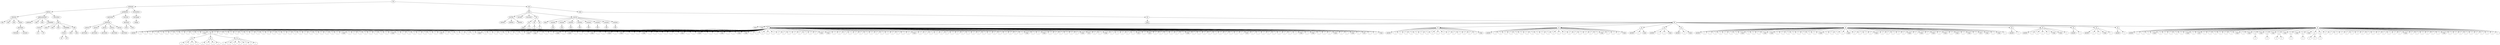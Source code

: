 digraph Tree {
	"t0" [label = "TEI"];
	"t1" [label = "teiHeader"];
	"t2" [label = "fileDesc"];
	"t3" [label = "titleStmt"];
	"t4" [label = "title"];
	"t5" [label = "title"];
	"t6" [label = "title"];
	"t7" [label = "author"];
	"t8" [label = "persName"];
	"t9" [label = "forename"];
	"t10" [label = "surname"];
	"t11" [label = "publicationStmt"];
	"t12" [label = "publisher"];
	"t13" [label = "idno"];
	"t14" [label = "idno"];
	"t15" [label = "availability"];
	"t16" [label = "licence"];
	"t17" [label = "ab"];
	"t18" [label = "ref"];
	"t19" [label = "sourceDesc"];
	"t20" [label = "bibl"];
	"t21" [label = "name"];
	"t22" [label = "idno"];
	"t23" [label = "idno"];
	"t24" [label = "availability"];
	"t25" [label = "licence"];
	"t26" [label = "ab"];
	"t27" [label = "ref"];
	"t28" [label = "bibl"];
	"t29" [label = "date"];
	"t30" [label = "idno"];
	"t31" [label = "profileDesc"];
	"t32" [label = "particDesc"];
	"t33" [label = "listPerson"];
	"t34" [label = "person"];
	"t35" [label = "persName"];
	"t36" [label = "person"];
	"t37" [label = "persName"];
	"t38" [label = "person"];
	"t39" [label = "persName"];
	"t40" [label = "person"];
	"t41" [label = "persName"];
	"t42" [label = "person"];
	"t43" [label = "persName"];
	"t44" [label = "textClass"];
	"t45" [label = "keywords"];
	"t46" [label = "term"];
	"t47" [label = "term"];
	"t48" [label = "revisionDesc"];
	"t49" [label = "listChange"];
	"t50" [label = "change"];
	"t51" [label = "text"];
	"t52" [label = "front"];
	"t53" [label = "docTitle"];
	"t54" [label = "titlePart"];
	"t55" [label = "titlePart"];
	"t56" [label = "titlePart"];
	"t57" [label = "docDate"];
	"t58" [label = "docAuthor"];
	"t59" [label = "div"];
	"t60" [label = "div"];
	"t61" [label = "head"];
	"t62" [label = "p"];
	"t63" [label = "div"];
	"t64" [label = "p"];
	"t65" [label = "div"];
	"t66" [label = "p"];
	"t67" [label = "castList"];
	"t68" [label = "head"];
	"t69" [label = "castItem"];
	"t70" [label = "role"];
	"t71" [label = "castItem"];
	"t72" [label = "role"];
	"t73" [label = "castItem"];
	"t74" [label = "role"];
	"t75" [label = "castItem"];
	"t76" [label = "role"];
	"t77" [label = "castItem"];
	"t78" [label = "role"];
	"t79" [label = "castItem"];
	"t80" [label = "role"];
	"t81" [label = "castItem"];
	"t82" [label = "role"];
	"t83" [label = "castItem"];
	"t84" [label = "role"];
	"t85" [label = "body"];
	"t86" [label = "div"];
	"t87" [label = "head"];
	"t88" [label = "div"];
	"t89" [label = "head"];
	"t90" [label = "stage"];
	"t91" [label = "sp"];
	"t92" [label = "speaker"];
	"t93" [label = "l"];
	"t94" [label = "l"];
	"t95" [label = "l"];
	"t96" [label = "l"];
	"t97" [label = "l"];
	"t98" [label = "l"];
	"t99" [label = "l"];
	"t100" [label = "l"];
	"t101" [label = "l"];
	"t102" [label = "l"];
	"t103" [label = "l"];
	"t104" [label = "l"];
	"t105" [label = "stage"];
	"t106" [label = "ab"];
	"t107" [label = "lg"];
	"t108" [label = "l"];
	"t109" [label = "l"];
	"t110" [label = "l"];
	"t111" [label = "l"];
	"t112" [label = "lg"];
	"t113" [label = "l"];
	"t114" [label = "l"];
	"t115" [label = "l"];
	"t116" [label = "l"];
	"t117" [label = "lg"];
	"t118" [label = "l"];
	"t119" [label = "l"];
	"t120" [label = "l"];
	"t121" [label = "l"];
	"t122" [label = "l"];
	"t123" [label = "l"];
	"t124" [label = "l"];
	"t125" [label = "l"];
	"t126" [label = "l"];
	"t127" [label = "l"];
	"t128" [label = "l"];
	"t129" [label = "l"];
	"t130" [label = "l"];
	"t131" [label = "l"];
	"t132" [label = "l"];
	"t133" [label = "l"];
	"t134" [label = "l"];
	"t135" [label = "l"];
	"t136" [label = "l"];
	"t137" [label = "l"];
	"t138" [label = "l"];
	"t139" [label = "l"];
	"t140" [label = "l"];
	"t141" [label = "l"];
	"t142" [label = "l"];
	"t143" [label = "l"];
	"t144" [label = "l"];
	"t145" [label = "l"];
	"t146" [label = "l"];
	"t147" [label = "l"];
	"t148" [label = "l"];
	"t149" [label = "stage"];
	"t150" [label = "l"];
	"t151" [label = "l"];
	"t152" [label = "l"];
	"t153" [label = "l"];
	"t154" [label = "l"];
	"t155" [label = "l"];
	"t156" [label = "l"];
	"t157" [label = "l"];
	"t158" [label = "stage"];
	"t159" [label = "l"];
	"t160" [label = "l"];
	"t161" [label = "l"];
	"t162" [label = "l"];
	"t163" [label = "l"];
	"t164" [label = "l"];
	"t165" [label = "l"];
	"t166" [label = "l"];
	"t167" [label = "note"];
	"t168" [label = "l"];
	"t169" [label = "l"];
	"t170" [label = "l"];
	"t171" [label = "l"];
	"t172" [label = "l"];
	"t173" [label = "l"];
	"t174" [label = "stage"];
	"t175" [label = "l"];
	"t176" [label = "l"];
	"t177" [label = "l"];
	"t178" [label = "l"];
	"t179" [label = "l"];
	"t180" [label = "l"];
	"t181" [label = "l"];
	"t182" [label = "l"];
	"t183" [label = "stage"];
	"t184" [label = "stage"];
	"t185" [label = "l"];
	"t186" [label = "l"];
	"t187" [label = "l"];
	"t188" [label = "stage"];
	"t189" [label = "l"];
	"t190" [label = "stage"];
	"t191" [label = "l"];
	"t192" [label = "l"];
	"t193" [label = "l"];
	"t194" [label = "stage"];
	"t195" [label = "l"];
	"t196" [label = "l"];
	"t197" [label = "stage"];
	"t198" [label = "l"];
	"t199" [label = "stage"];
	"t200" [label = "l"];
	"t201" [label = "l"];
	"t202" [label = "l"];
	"t203" [label = "stage"];
	"t204" [label = "l"];
	"t205" [label = "l"];
	"t206" [label = "l"];
	"t207" [label = "l"];
	"t208" [label = "l"];
	"t209" [label = "l"];
	"t210" [label = "stage"];
	"t211" [label = "l"];
	"t212" [label = "l"];
	"t213" [label = "stage"];
	"t214" [label = "l"];
	"t215" [label = "l"];
	"t216" [label = "l"];
	"t217" [label = "stage"];
	"t218" [label = "l"];
	"t219" [label = "l"];
	"t220" [label = "stage"];
	"t221" [label = "stage"];
	"t222" [label = "l"];
	"t223" [label = "l"];
	"t224" [label = "l"];
	"t225" [label = "l"];
	"t226" [label = "l"];
	"t227" [label = "l"];
	"t228" [label = "l"];
	"t229" [label = "l"];
	"t230" [label = "l"];
	"t231" [label = "l"];
	"t232" [label = "l"];
	"t233" [label = "l"];
	"t234" [label = "l"];
	"t235" [label = "stage"];
	"t236" [label = "stage"];
	"t237" [label = "l"];
	"t238" [label = "l"];
	"t239" [label = "l"];
	"t240" [label = "l"];
	"t241" [label = "l"];
	"t242" [label = "l"];
	"t243" [label = "l"];
	"t244" [label = "l"];
	"t245" [label = "l"];
	"t246" [label = "l"];
	"t247" [label = "l"];
	"t248" [label = "l"];
	"t249" [label = "l"];
	"t250" [label = "l"];
	"t251" [label = "l"];
	"t252" [label = "stage"];
	"t253" [label = "l"];
	"t254" [label = "l"];
	"t255" [label = "l"];
	"t256" [label = "l"];
	"t257" [label = "l"];
	"t258" [label = "l"];
	"t259" [label = "l"];
	"t260" [label = "l"];
	"t261" [label = "l"];
	"t262" [label = "l"];
	"t263" [label = "l"];
	"t264" [label = "l"];
	"t265" [label = "l"];
	"t266" [label = "l"];
	"t267" [label = "l"];
	"t268" [label = "l"];
	"t269" [label = "l"];
	"t270" [label = "l"];
	"t271" [label = "l"];
	"t272" [label = "l"];
	"t273" [label = "stage"];
	"t274" [label = "l"];
	"t275" [label = "l"];
	"t276" [label = "stage"];
	"t277" [label = "l"];
	"t278" [label = "l"];
	"t279" [label = "l"];
	"t280" [label = "l"];
	"t281" [label = "l"];
	"t282" [label = "l"];
	"t283" [label = "stage"];
	"t284" [label = "note"];
	"t285" [label = "l"];
	"t286" [label = "l"];
	"t287" [label = "stage"];
	"t288" [label = "l"];
	"t289" [label = "l"];
	"t290" [label = "l"];
	"t291" [label = "l"];
	"t292" [label = "l"];
	"t293" [label = "note"];
	"t294" [label = "l"];
	"t295" [label = "note"];
	"t296" [label = "l"];
	"t297" [label = "l"];
	"t298" [label = "l"];
	"t299" [label = "l"];
	"t300" [label = "l"];
	"t301" [label = "l"];
	"t302" [label = "stage"];
	"t303" [label = "l"];
	"t304" [label = "l"];
	"t305" [label = "l"];
	"t306" [label = "l"];
	"t307" [label = "l"];
	"t308" [label = "l"];
	"t309" [label = "l"];
	"t310" [label = "l"];
	"t311" [label = "l"];
	"t312" [label = "l"];
	"t313" [label = "note"];
	"t314" [label = "l"];
	"t315" [label = "l"];
	"t316" [label = "l"];
	"t317" [label = "l"];
	"t318" [label = "l"];
	"t319" [label = "l"];
	"t320" [label = "l"];
	"t321" [label = "l"];
	"t322" [label = "l"];
	"t323" [label = "stage"];
	"t324" [label = "l"];
	"t325" [label = "stage"];
	"t326" [label = "l"];
	"t327" [label = "l"];
	"t328" [label = "l"];
	"t329" [label = "stage"];
	"t330" [label = "l"];
	"t331" [label = "l"];
	"t332" [label = "stage"];
	"t333" [label = "l"];
	"t334" [label = "note"];
	"t335" [label = "l"];
	"t336" [label = "l"];
	"t337" [label = "stage"];
	"t338" [label = "sp"];
	"t339" [label = "speaker"];
	"t340" [label = "l"];
	"t341" [label = "l"];
	"t342" [label = "l"];
	"t343" [label = "l"];
	"t344" [label = "l"];
	"t345" [label = "l"];
	"t346" [label = "l"];
	"t347" [label = "l"];
	"t348" [label = "l"];
	"t349" [label = "l"];
	"t350" [label = "l"];
	"t351" [label = "l"];
	"t352" [label = "l"];
	"t353" [label = "l"];
	"t354" [label = "l"];
	"t355" [label = "l"];
	"t356" [label = "stage"];
	"t357" [label = "sp"];
	"t358" [label = "speaker"];
	"t359" [label = "l"];
	"t360" [label = "l"];
	"t361" [label = "l"];
	"t362" [label = "l"];
	"t363" [label = "l"];
	"t364" [label = "l"];
	"t365" [label = "l"];
	"t366" [label = "l"];
	"t367" [label = "l"];
	"t368" [label = "l"];
	"t369" [label = "l"];
	"t370" [label = "l"];
	"t371" [label = "l"];
	"t372" [label = "l"];
	"t373" [label = "l"];
	"t374" [label = "l"];
	"t375" [label = "l"];
	"t376" [label = "l"];
	"t377" [label = "l"];
	"t378" [label = "l"];
	"t379" [label = "stage"];
	"t380" [label = "l"];
	"t381" [label = "l"];
	"t382" [label = "l"];
	"t383" [label = "stage"];
	"t384" [label = "sp"];
	"t385" [label = "speaker"];
	"t386" [label = "l"];
	"t387" [label = "stage"];
	"t388" [label = "sp"];
	"t389" [label = "speaker"];
	"t390" [label = "l"];
	"t391" [label = "l"];
	"t392" [label = "stage"];
	"t393" [label = "sp"];
	"t394" [label = "speaker"];
	"t395" [label = "l"];
	"t396" [label = "stage"];
	"t397" [label = "sp"];
	"t398" [label = "speaker"];
	"t399" [label = "l"];
	"t400" [label = "l"];
	"t401" [label = "l"];
	"t402" [label = "l"];
	"t403" [label = "l"];
	"t404" [label = "l"];
	"t405" [label = "l"];
	"t406" [label = "stage"];
	"t407" [label = "l"];
	"t408" [label = "l"];
	"t409" [label = "l"];
	"t410" [label = "stage"];
	"t411" [label = "stage"];
	"t412" [label = "l"];
	"t413" [label = "l"];
	"t414" [label = "l"];
	"t415" [label = "l"];
	"t416" [label = "l"];
	"t417" [label = "l"];
	"t418" [label = "l"];
	"t419" [label = "l"];
	"t420" [label = "stage"];
	"t421" [label = "l"];
	"t422" [label = "l"];
	"t423" [label = "l"];
	"t424" [label = "l"];
	"t425" [label = "stage"];
	"t426" [label = "l"];
	"t427" [label = "l"];
	"t428" [label = "l"];
	"t429" [label = "l"];
	"t430" [label = "stage"];
	"t431" [label = "l"];
	"t432" [label = "l"];
	"t433" [label = "l"];
	"t434" [label = "l"];
	"t435" [label = "l"];
	"t436" [label = "stage"];
	"t437" [label = "l"];
	"t438" [label = "stage"];
	"t439" [label = "l"];
	"t440" [label = "stage"];
	"t441" [label = "l"];
	"t442" [label = "stage"];
	"t443" [label = "l"];
	"t444" [label = "stage"];
	"t445" [label = "l"];
	"t446" [label = "stage"];
	"t447" [label = "l"];
	"t448" [label = "note"];
	"t449" [label = "stage"];
	"t450" [label = "l"];
	"t451" [label = "stage"];
	"t452" [label = "l"];
	"t453" [label = "sp"];
	"t454" [label = "speaker"];
	"t455" [label = "l"];
	"t456" [label = "sp"];
	"t457" [label = "speaker"];
	"t458" [label = "l"];
	"t459" [label = "l"];
	"t460" [label = "l"];
	"t461" [label = "l"];
	"t462" [label = "stage"];
	"t463" [label = "stage"];
	"t464" [label = "l"];
	"t465" [label = "sp"];
	"t466" [label = "speaker"];
	"t467" [label = "l"];
	"t468" [label = "sp"];
	"t469" [label = "speaker"];
	"t470" [label = "l"];
	"t471" [label = "l"];
	"t472" [label = "stage"];
	"t473" [label = "l"];
	"t474" [label = "sp"];
	"t475" [label = "speaker"];
	"t476" [label = "l"];
	"t477" [label = "sp"];
	"t478" [label = "speaker"];
	"t479" [label = "l"];
	"t480" [label = "l"];
	"t481" [label = "l"];
	"t482" [label = "stage"];
	"t483" [label = "l"];
	"t484" [label = "l"];
	"t485" [label = "l"];
	"t486" [label = "l"];
	"t487" [label = "l"];
	"t488" [label = "stage"];
	"t489" [label = "l"];
	"t490" [label = "note"];
	"t491" [label = "l"];
	"t492" [label = "l"];
	"t493" [label = "l"];
	"t494" [label = "l"];
	"t495" [label = "l"];
	"t496" [label = "l"];
	"t497" [label = "stage"];
	"t498" [label = "l"];
	"t499" [label = "stage"];
	"t500" [label = "p"];
	"t501" [label = "s"];
	"t502" [label = "stage"];
	"t503" [label = "p"];
	"t504" [label = "s"];
	"t505" [label = "stage"];
	"t506" [label = "p"];
	"t507" [label = "s"];
	"t508" [label = "s"];
	"t509" [label = "stage"];
	"t510" [label = "p"];
	"t511" [label = "s"];
	"t512" [label = "stage"];
	"t513" [label = "p"];
	"t514" [label = "s"];
	"t515" [label = "stage"];
	"t516" [label = "p"];
	"t517" [label = "s"];
	"t518" [label = "s"];
	"t519" [label = "p"];
	"t520" [label = "s"];
	"t521" [label = "l"];
	"t522" [label = "l"];
	"t523" [label = "l"];
	"t524" [label = "l"];
	"t525" [label = "l"];
	"t526" [label = "l"];
	"t527" [label = "l"];
	"t528" [label = "l"];
	"t529" [label = "l"];
	"t530" [label = "l"];
	"t531" [label = "l"];
	"t532" [label = "l"];
	"t533" [label = "l"];
	"t534" [label = "l"];
	"t535" [label = "l"];
	"t536" [label = "stage"];
	"t537" [label = "l"];
	"t538" [label = "l"];
	"t539" [label = "l"];
	"t540" [label = "l"];
	"t541" [label = "l"];
	"t542" [label = "l"];
	"t543" [label = "stage"];
	"t544" [label = "l"];
	"t545" [label = "l"];
	"t546" [label = "l"];
	"t547" [label = "l"];
	"t548" [label = "l"];
	"t549" [label = "l"];
	"t550" [label = "l"];
	"t551" [label = "l"];
	"t552" [label = "l"];
	"t553" [label = "l"];
	"t0" -> "t1";
	"t1" -> "t2";
	"t2" -> "t3";
	"t3" -> "t4";
	"t3" -> "t5";
	"t3" -> "t6";
	"t3" -> "t7";
	"t7" -> "t8";
	"t8" -> "t9";
	"t8" -> "t10";
	"t2" -> "t11";
	"t11" -> "t12";
	"t11" -> "t13";
	"t11" -> "t14";
	"t11" -> "t15";
	"t15" -> "t16";
	"t16" -> "t17";
	"t16" -> "t18";
	"t2" -> "t19";
	"t19" -> "t20";
	"t20" -> "t21";
	"t20" -> "t22";
	"t20" -> "t23";
	"t20" -> "t24";
	"t24" -> "t25";
	"t25" -> "t26";
	"t25" -> "t27";
	"t20" -> "t28";
	"t28" -> "t29";
	"t28" -> "t30";
	"t1" -> "t31";
	"t31" -> "t32";
	"t32" -> "t33";
	"t33" -> "t34";
	"t34" -> "t35";
	"t33" -> "t36";
	"t36" -> "t37";
	"t33" -> "t38";
	"t38" -> "t39";
	"t33" -> "t40";
	"t40" -> "t41";
	"t33" -> "t42";
	"t42" -> "t43";
	"t31" -> "t44";
	"t44" -> "t45";
	"t45" -> "t46";
	"t45" -> "t47";
	"t1" -> "t48";
	"t48" -> "t49";
	"t49" -> "t50";
	"t0" -> "t51";
	"t51" -> "t52";
	"t52" -> "t53";
	"t53" -> "t54";
	"t53" -> "t55";
	"t53" -> "t56";
	"t52" -> "t57";
	"t52" -> "t58";
	"t52" -> "t59";
	"t59" -> "t60";
	"t60" -> "t61";
	"t60" -> "t62";
	"t59" -> "t63";
	"t63" -> "t64";
	"t59" -> "t65";
	"t65" -> "t66";
	"t52" -> "t67";
	"t67" -> "t68";
	"t67" -> "t69";
	"t69" -> "t70";
	"t67" -> "t71";
	"t71" -> "t72";
	"t67" -> "t73";
	"t73" -> "t74";
	"t67" -> "t75";
	"t75" -> "t76";
	"t67" -> "t77";
	"t77" -> "t78";
	"t67" -> "t79";
	"t79" -> "t80";
	"t67" -> "t81";
	"t81" -> "t82";
	"t67" -> "t83";
	"t83" -> "t84";
	"t51" -> "t85";
	"t85" -> "t86";
	"t86" -> "t87";
	"t86" -> "t88";
	"t88" -> "t89";
	"t88" -> "t90";
	"t88" -> "t91";
	"t91" -> "t92";
	"t91" -> "t93";
	"t91" -> "t94";
	"t91" -> "t95";
	"t91" -> "t96";
	"t91" -> "t97";
	"t91" -> "t98";
	"t91" -> "t99";
	"t91" -> "t100";
	"t91" -> "t101";
	"t91" -> "t102";
	"t91" -> "t103";
	"t91" -> "t104";
	"t91" -> "t105";
	"t91" -> "t106";
	"t106" -> "t107";
	"t107" -> "t108";
	"t107" -> "t109";
	"t107" -> "t110";
	"t107" -> "t111";
	"t106" -> "t112";
	"t112" -> "t113";
	"t112" -> "t114";
	"t112" -> "t115";
	"t112" -> "t116";
	"t106" -> "t117";
	"t117" -> "t118";
	"t117" -> "t119";
	"t117" -> "t120";
	"t117" -> "t121";
	"t117" -> "t122";
	"t117" -> "t123";
	"t117" -> "t124";
	"t91" -> "t125";
	"t91" -> "t126";
	"t91" -> "t127";
	"t91" -> "t128";
	"t91" -> "t129";
	"t91" -> "t130";
	"t91" -> "t131";
	"t91" -> "t132";
	"t91" -> "t133";
	"t91" -> "t134";
	"t91" -> "t135";
	"t91" -> "t136";
	"t91" -> "t137";
	"t91" -> "t138";
	"t91" -> "t139";
	"t91" -> "t140";
	"t91" -> "t141";
	"t91" -> "t142";
	"t91" -> "t143";
	"t91" -> "t144";
	"t91" -> "t145";
	"t91" -> "t146";
	"t91" -> "t147";
	"t91" -> "t148";
	"t91" -> "t149";
	"t91" -> "t150";
	"t91" -> "t151";
	"t91" -> "t152";
	"t91" -> "t153";
	"t91" -> "t154";
	"t91" -> "t155";
	"t91" -> "t156";
	"t91" -> "t157";
	"t91" -> "t158";
	"t91" -> "t159";
	"t91" -> "t160";
	"t91" -> "t161";
	"t91" -> "t162";
	"t91" -> "t163";
	"t91" -> "t164";
	"t91" -> "t165";
	"t91" -> "t166";
	"t91" -> "t167";
	"t91" -> "t168";
	"t91" -> "t169";
	"t91" -> "t170";
	"t91" -> "t171";
	"t91" -> "t172";
	"t91" -> "t173";
	"t91" -> "t174";
	"t91" -> "t175";
	"t91" -> "t176";
	"t91" -> "t177";
	"t91" -> "t178";
	"t91" -> "t179";
	"t91" -> "t180";
	"t91" -> "t181";
	"t91" -> "t182";
	"t91" -> "t183";
	"t91" -> "t184";
	"t91" -> "t185";
	"t91" -> "t186";
	"t91" -> "t187";
	"t91" -> "t188";
	"t91" -> "t189";
	"t91" -> "t190";
	"t91" -> "t191";
	"t91" -> "t192";
	"t91" -> "t193";
	"t91" -> "t194";
	"t91" -> "t195";
	"t91" -> "t196";
	"t91" -> "t197";
	"t91" -> "t198";
	"t91" -> "t199";
	"t91" -> "t200";
	"t91" -> "t201";
	"t91" -> "t202";
	"t91" -> "t203";
	"t91" -> "t204";
	"t91" -> "t205";
	"t91" -> "t206";
	"t91" -> "t207";
	"t91" -> "t208";
	"t91" -> "t209";
	"t91" -> "t210";
	"t91" -> "t211";
	"t91" -> "t212";
	"t91" -> "t213";
	"t91" -> "t214";
	"t91" -> "t215";
	"t91" -> "t216";
	"t91" -> "t217";
	"t91" -> "t218";
	"t91" -> "t219";
	"t91" -> "t220";
	"t91" -> "t221";
	"t91" -> "t222";
	"t91" -> "t223";
	"t91" -> "t224";
	"t91" -> "t225";
	"t91" -> "t226";
	"t91" -> "t227";
	"t91" -> "t228";
	"t91" -> "t229";
	"t91" -> "t230";
	"t91" -> "t231";
	"t91" -> "t232";
	"t91" -> "t233";
	"t91" -> "t234";
	"t91" -> "t235";
	"t91" -> "t236";
	"t91" -> "t237";
	"t91" -> "t238";
	"t91" -> "t239";
	"t91" -> "t240";
	"t91" -> "t241";
	"t91" -> "t242";
	"t91" -> "t243";
	"t91" -> "t244";
	"t91" -> "t245";
	"t91" -> "t246";
	"t91" -> "t247";
	"t91" -> "t248";
	"t91" -> "t249";
	"t91" -> "t250";
	"t91" -> "t251";
	"t91" -> "t252";
	"t91" -> "t253";
	"t91" -> "t254";
	"t91" -> "t255";
	"t91" -> "t256";
	"t91" -> "t257";
	"t91" -> "t258";
	"t91" -> "t259";
	"t91" -> "t260";
	"t91" -> "t261";
	"t91" -> "t262";
	"t91" -> "t263";
	"t91" -> "t264";
	"t91" -> "t265";
	"t91" -> "t266";
	"t91" -> "t267";
	"t91" -> "t268";
	"t91" -> "t269";
	"t91" -> "t270";
	"t91" -> "t271";
	"t91" -> "t272";
	"t91" -> "t273";
	"t91" -> "t274";
	"t91" -> "t275";
	"t91" -> "t276";
	"t91" -> "t277";
	"t91" -> "t278";
	"t91" -> "t279";
	"t91" -> "t280";
	"t91" -> "t281";
	"t91" -> "t282";
	"t91" -> "t283";
	"t91" -> "t284";
	"t91" -> "t285";
	"t91" -> "t286";
	"t91" -> "t287";
	"t91" -> "t288";
	"t91" -> "t289";
	"t91" -> "t290";
	"t91" -> "t291";
	"t91" -> "t292";
	"t91" -> "t293";
	"t91" -> "t294";
	"t91" -> "t295";
	"t91" -> "t296";
	"t91" -> "t297";
	"t91" -> "t298";
	"t91" -> "t299";
	"t91" -> "t300";
	"t91" -> "t301";
	"t91" -> "t302";
	"t91" -> "t303";
	"t91" -> "t304";
	"t91" -> "t305";
	"t91" -> "t306";
	"t91" -> "t307";
	"t91" -> "t308";
	"t91" -> "t309";
	"t91" -> "t310";
	"t91" -> "t311";
	"t91" -> "t312";
	"t91" -> "t313";
	"t91" -> "t314";
	"t91" -> "t315";
	"t91" -> "t316";
	"t91" -> "t317";
	"t91" -> "t318";
	"t91" -> "t319";
	"t91" -> "t320";
	"t91" -> "t321";
	"t91" -> "t322";
	"t91" -> "t323";
	"t91" -> "t324";
	"t91" -> "t325";
	"t91" -> "t326";
	"t91" -> "t327";
	"t91" -> "t328";
	"t91" -> "t329";
	"t91" -> "t330";
	"t91" -> "t331";
	"t91" -> "t332";
	"t91" -> "t333";
	"t91" -> "t334";
	"t91" -> "t335";
	"t91" -> "t336";
	"t91" -> "t337";
	"t88" -> "t338";
	"t338" -> "t339";
	"t338" -> "t340";
	"t338" -> "t341";
	"t338" -> "t342";
	"t338" -> "t343";
	"t338" -> "t344";
	"t338" -> "t345";
	"t338" -> "t346";
	"t338" -> "t347";
	"t338" -> "t348";
	"t338" -> "t349";
	"t338" -> "t350";
	"t338" -> "t351";
	"t338" -> "t352";
	"t338" -> "t353";
	"t338" -> "t354";
	"t338" -> "t355";
	"t338" -> "t356";
	"t88" -> "t357";
	"t357" -> "t358";
	"t357" -> "t359";
	"t357" -> "t360";
	"t357" -> "t361";
	"t357" -> "t362";
	"t357" -> "t363";
	"t357" -> "t364";
	"t357" -> "t365";
	"t357" -> "t366";
	"t357" -> "t367";
	"t357" -> "t368";
	"t357" -> "t369";
	"t357" -> "t370";
	"t357" -> "t371";
	"t357" -> "t372";
	"t357" -> "t373";
	"t357" -> "t374";
	"t357" -> "t375";
	"t357" -> "t376";
	"t357" -> "t377";
	"t357" -> "t378";
	"t357" -> "t379";
	"t357" -> "t380";
	"t357" -> "t381";
	"t357" -> "t382";
	"t357" -> "t383";
	"t88" -> "t384";
	"t384" -> "t385";
	"t384" -> "t386";
	"t384" -> "t387";
	"t88" -> "t388";
	"t388" -> "t389";
	"t388" -> "t390";
	"t388" -> "t391";
	"t388" -> "t392";
	"t88" -> "t393";
	"t393" -> "t394";
	"t393" -> "t395";
	"t393" -> "t396";
	"t88" -> "t397";
	"t397" -> "t398";
	"t397" -> "t399";
	"t397" -> "t400";
	"t397" -> "t401";
	"t397" -> "t402";
	"t397" -> "t403";
	"t397" -> "t404";
	"t397" -> "t405";
	"t397" -> "t406";
	"t397" -> "t407";
	"t397" -> "t408";
	"t397" -> "t409";
	"t397" -> "t410";
	"t397" -> "t411";
	"t397" -> "t412";
	"t397" -> "t413";
	"t397" -> "t414";
	"t397" -> "t415";
	"t397" -> "t416";
	"t397" -> "t417";
	"t397" -> "t418";
	"t397" -> "t419";
	"t397" -> "t420";
	"t397" -> "t421";
	"t397" -> "t422";
	"t397" -> "t423";
	"t397" -> "t424";
	"t397" -> "t425";
	"t397" -> "t426";
	"t397" -> "t427";
	"t397" -> "t428";
	"t397" -> "t429";
	"t397" -> "t430";
	"t397" -> "t431";
	"t397" -> "t432";
	"t397" -> "t433";
	"t397" -> "t434";
	"t397" -> "t435";
	"t397" -> "t436";
	"t397" -> "t437";
	"t397" -> "t438";
	"t397" -> "t439";
	"t397" -> "t440";
	"t397" -> "t441";
	"t397" -> "t442";
	"t397" -> "t443";
	"t397" -> "t444";
	"t397" -> "t445";
	"t397" -> "t446";
	"t397" -> "t447";
	"t397" -> "t448";
	"t397" -> "t449";
	"t397" -> "t450";
	"t397" -> "t451";
	"t397" -> "t452";
	"t88" -> "t453";
	"t453" -> "t454";
	"t453" -> "t455";
	"t88" -> "t456";
	"t456" -> "t457";
	"t456" -> "t458";
	"t456" -> "t459";
	"t456" -> "t460";
	"t456" -> "t461";
	"t456" -> "t462";
	"t456" -> "t463";
	"t456" -> "t464";
	"t88" -> "t465";
	"t465" -> "t466";
	"t465" -> "t467";
	"t88" -> "t468";
	"t468" -> "t469";
	"t468" -> "t470";
	"t468" -> "t471";
	"t468" -> "t472";
	"t468" -> "t473";
	"t88" -> "t474";
	"t474" -> "t475";
	"t474" -> "t476";
	"t88" -> "t477";
	"t477" -> "t478";
	"t477" -> "t479";
	"t477" -> "t480";
	"t477" -> "t481";
	"t477" -> "t482";
	"t477" -> "t483";
	"t477" -> "t484";
	"t477" -> "t485";
	"t477" -> "t486";
	"t477" -> "t487";
	"t477" -> "t488";
	"t477" -> "t489";
	"t477" -> "t490";
	"t477" -> "t491";
	"t477" -> "t492";
	"t477" -> "t493";
	"t477" -> "t494";
	"t477" -> "t495";
	"t477" -> "t496";
	"t477" -> "t497";
	"t477" -> "t498";
	"t477" -> "t499";
	"t477" -> "t500";
	"t500" -> "t501";
	"t477" -> "t502";
	"t477" -> "t503";
	"t503" -> "t504";
	"t477" -> "t505";
	"t477" -> "t506";
	"t506" -> "t507";
	"t506" -> "t508";
	"t477" -> "t509";
	"t477" -> "t510";
	"t510" -> "t511";
	"t477" -> "t512";
	"t477" -> "t513";
	"t513" -> "t514";
	"t477" -> "t515";
	"t477" -> "t516";
	"t516" -> "t517";
	"t516" -> "t518";
	"t477" -> "t519";
	"t519" -> "t520";
	"t477" -> "t521";
	"t477" -> "t522";
	"t477" -> "t523";
	"t477" -> "t524";
	"t477" -> "t525";
	"t477" -> "t526";
	"t477" -> "t527";
	"t477" -> "t528";
	"t477" -> "t529";
	"t477" -> "t530";
	"t477" -> "t531";
	"t477" -> "t532";
	"t477" -> "t533";
	"t477" -> "t534";
	"t477" -> "t535";
	"t477" -> "t536";
	"t477" -> "t537";
	"t477" -> "t538";
	"t477" -> "t539";
	"t477" -> "t540";
	"t477" -> "t541";
	"t477" -> "t542";
	"t477" -> "t543";
	"t477" -> "t544";
	"t477" -> "t545";
	"t477" -> "t546";
	"t477" -> "t547";
	"t477" -> "t548";
	"t477" -> "t549";
	"t477" -> "t550";
	"t477" -> "t551";
	"t477" -> "t552";
	"t477" -> "t553";
}
